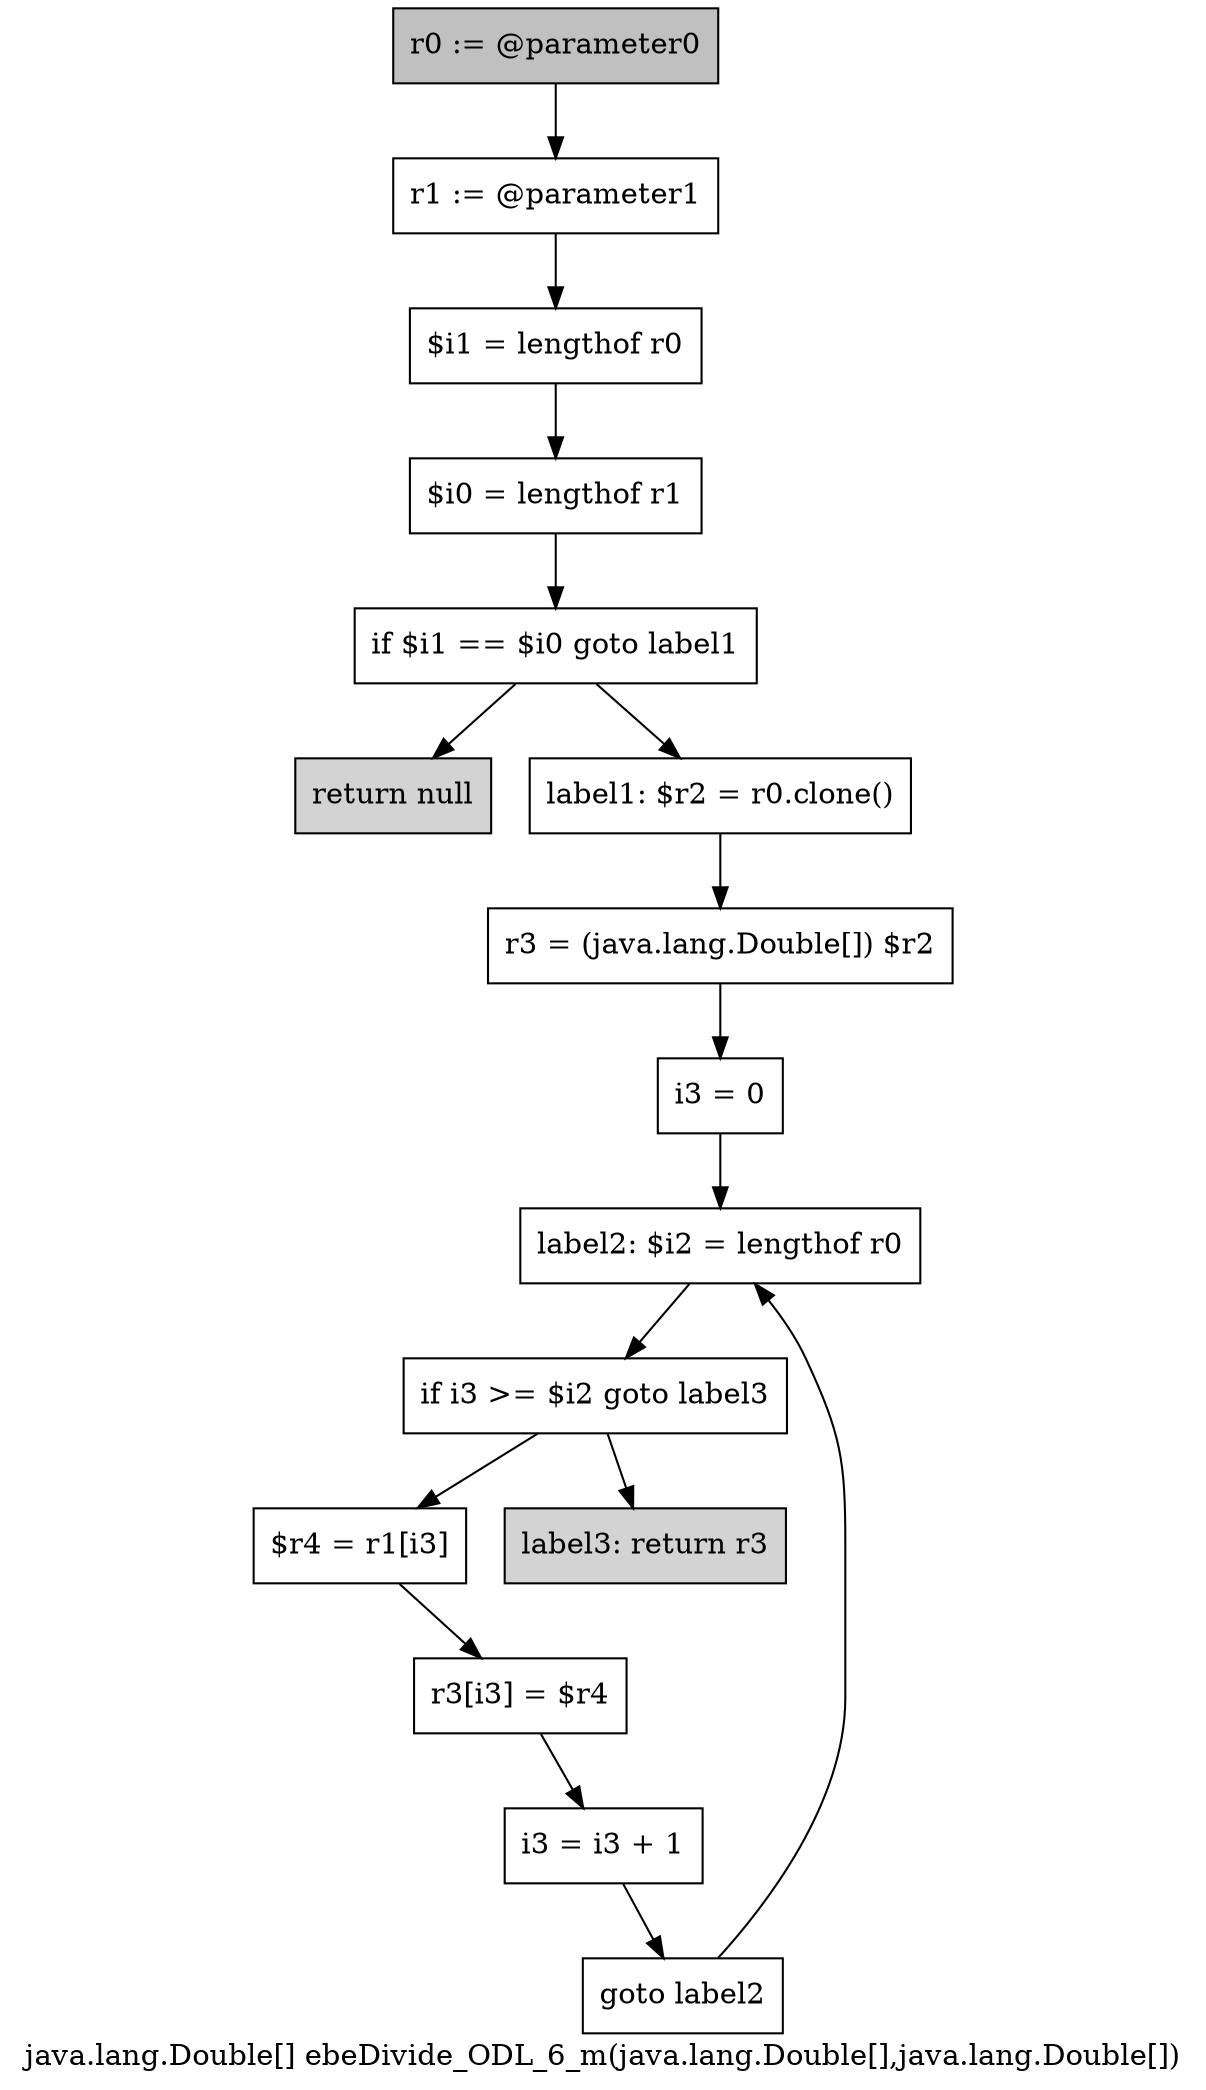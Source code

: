 digraph "java.lang.Double[] ebeDivide_ODL_6_m(java.lang.Double[],java.lang.Double[])" {
    label="java.lang.Double[] ebeDivide_ODL_6_m(java.lang.Double[],java.lang.Double[])";
    node [shape=box];
    "0" [style=filled,fillcolor=gray,label="r0 := @parameter0",];
    "1" [label="r1 := @parameter1",];
    "0"->"1";
    "2" [label="$i1 = lengthof r0",];
    "1"->"2";
    "3" [label="$i0 = lengthof r1",];
    "2"->"3";
    "4" [label="if $i1 == $i0 goto label1",];
    "3"->"4";
    "5" [style=filled,fillcolor=lightgray,label="return null",];
    "4"->"5";
    "6" [label="label1: $r2 = r0.clone()",];
    "4"->"6";
    "7" [label="r3 = (java.lang.Double[]) $r2",];
    "6"->"7";
    "8" [label="i3 = 0",];
    "7"->"8";
    "9" [label="label2: $i2 = lengthof r0",];
    "8"->"9";
    "10" [label="if i3 >= $i2 goto label3",];
    "9"->"10";
    "11" [label="$r4 = r1[i3]",];
    "10"->"11";
    "15" [style=filled,fillcolor=lightgray,label="label3: return r3",];
    "10"->"15";
    "12" [label="r3[i3] = $r4",];
    "11"->"12";
    "13" [label="i3 = i3 + 1",];
    "12"->"13";
    "14" [label="goto label2",];
    "13"->"14";
    "14"->"9";
}
